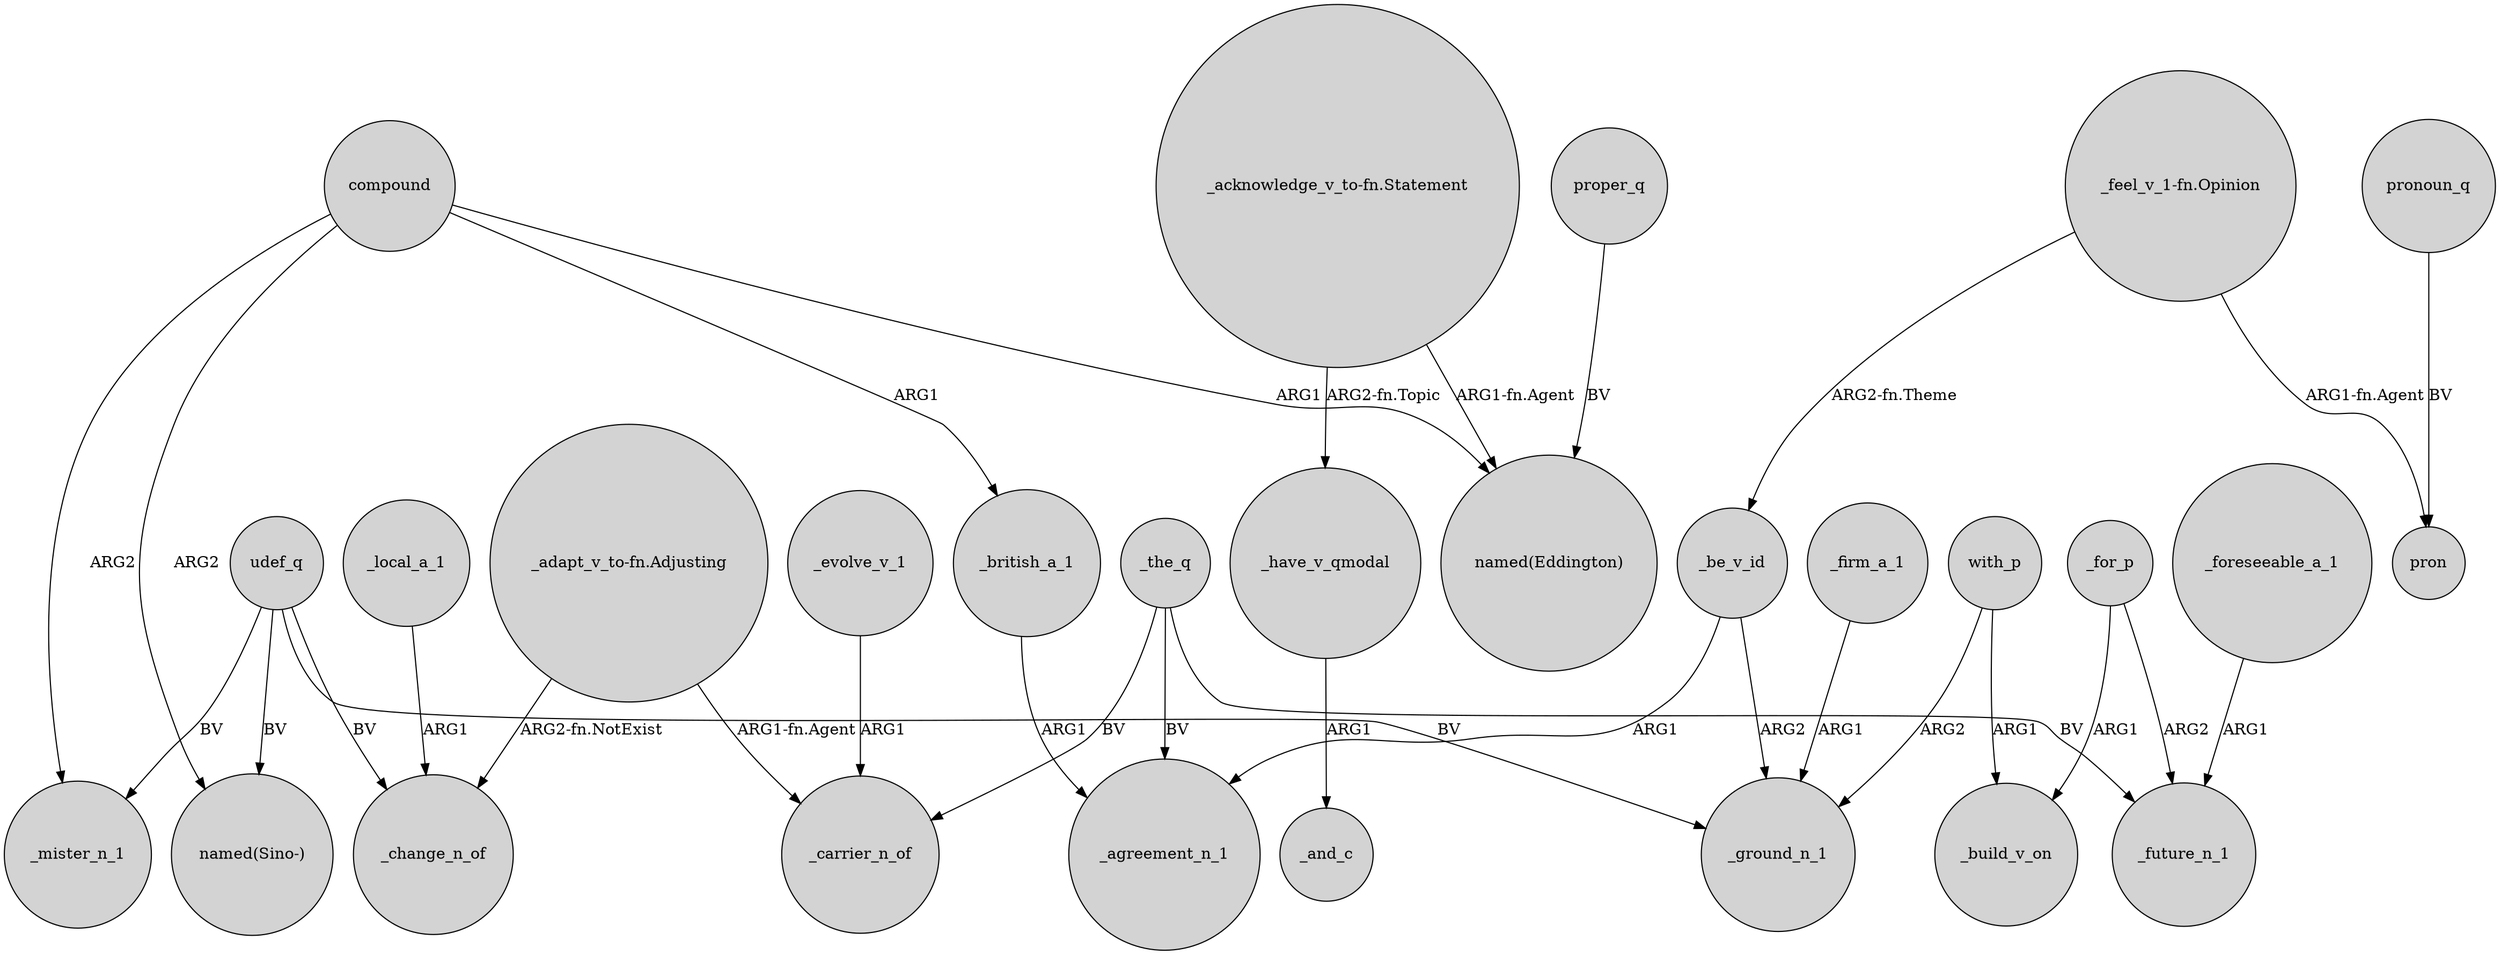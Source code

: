 digraph {
	node [shape=circle style=filled]
	udef_q -> "named(Sino-)" [label=BV]
	"_acknowledge_v_to-fn.Statement" -> _have_v_qmodal [label="ARG2-fn.Topic"]
	"_adapt_v_to-fn.Adjusting" -> _change_n_of [label="ARG2-fn.NotExist"]
	_the_q -> _carrier_n_of [label=BV]
	"_adapt_v_to-fn.Adjusting" -> _carrier_n_of [label="ARG1-fn.Agent"]
	_the_q -> _future_n_1 [label=BV]
	_firm_a_1 -> _ground_n_1 [label=ARG1]
	_foreseeable_a_1 -> _future_n_1 [label=ARG1]
	udef_q -> _ground_n_1 [label=BV]
	compound -> _mister_n_1 [label=ARG2]
	_have_v_qmodal -> _and_c [label=ARG1]
	udef_q -> _mister_n_1 [label=BV]
	_be_v_id -> _ground_n_1 [label=ARG2]
	with_p -> _ground_n_1 [label=ARG2]
	_for_p -> _future_n_1 [label=ARG2]
	compound -> "named(Eddington)" [label=ARG1]
	proper_q -> "named(Eddington)" [label=BV]
	pronoun_q -> pron [label=BV]
	_for_p -> _build_v_on [label=ARG1]
	udef_q -> _change_n_of [label=BV]
	_the_q -> _agreement_n_1 [label=BV]
	with_p -> _build_v_on [label=ARG1]
	_british_a_1 -> _agreement_n_1 [label=ARG1]
	_local_a_1 -> _change_n_of [label=ARG1]
	"_feel_v_1-fn.Opinion" -> pron [label="ARG1-fn.Agent"]
	_evolve_v_1 -> _carrier_n_of [label=ARG1]
	"_acknowledge_v_to-fn.Statement" -> "named(Eddington)" [label="ARG1-fn.Agent"]
	_be_v_id -> _agreement_n_1 [label=ARG1]
	compound -> "named(Sino-)" [label=ARG2]
	"_feel_v_1-fn.Opinion" -> _be_v_id [label="ARG2-fn.Theme"]
	compound -> _british_a_1 [label=ARG1]
}
